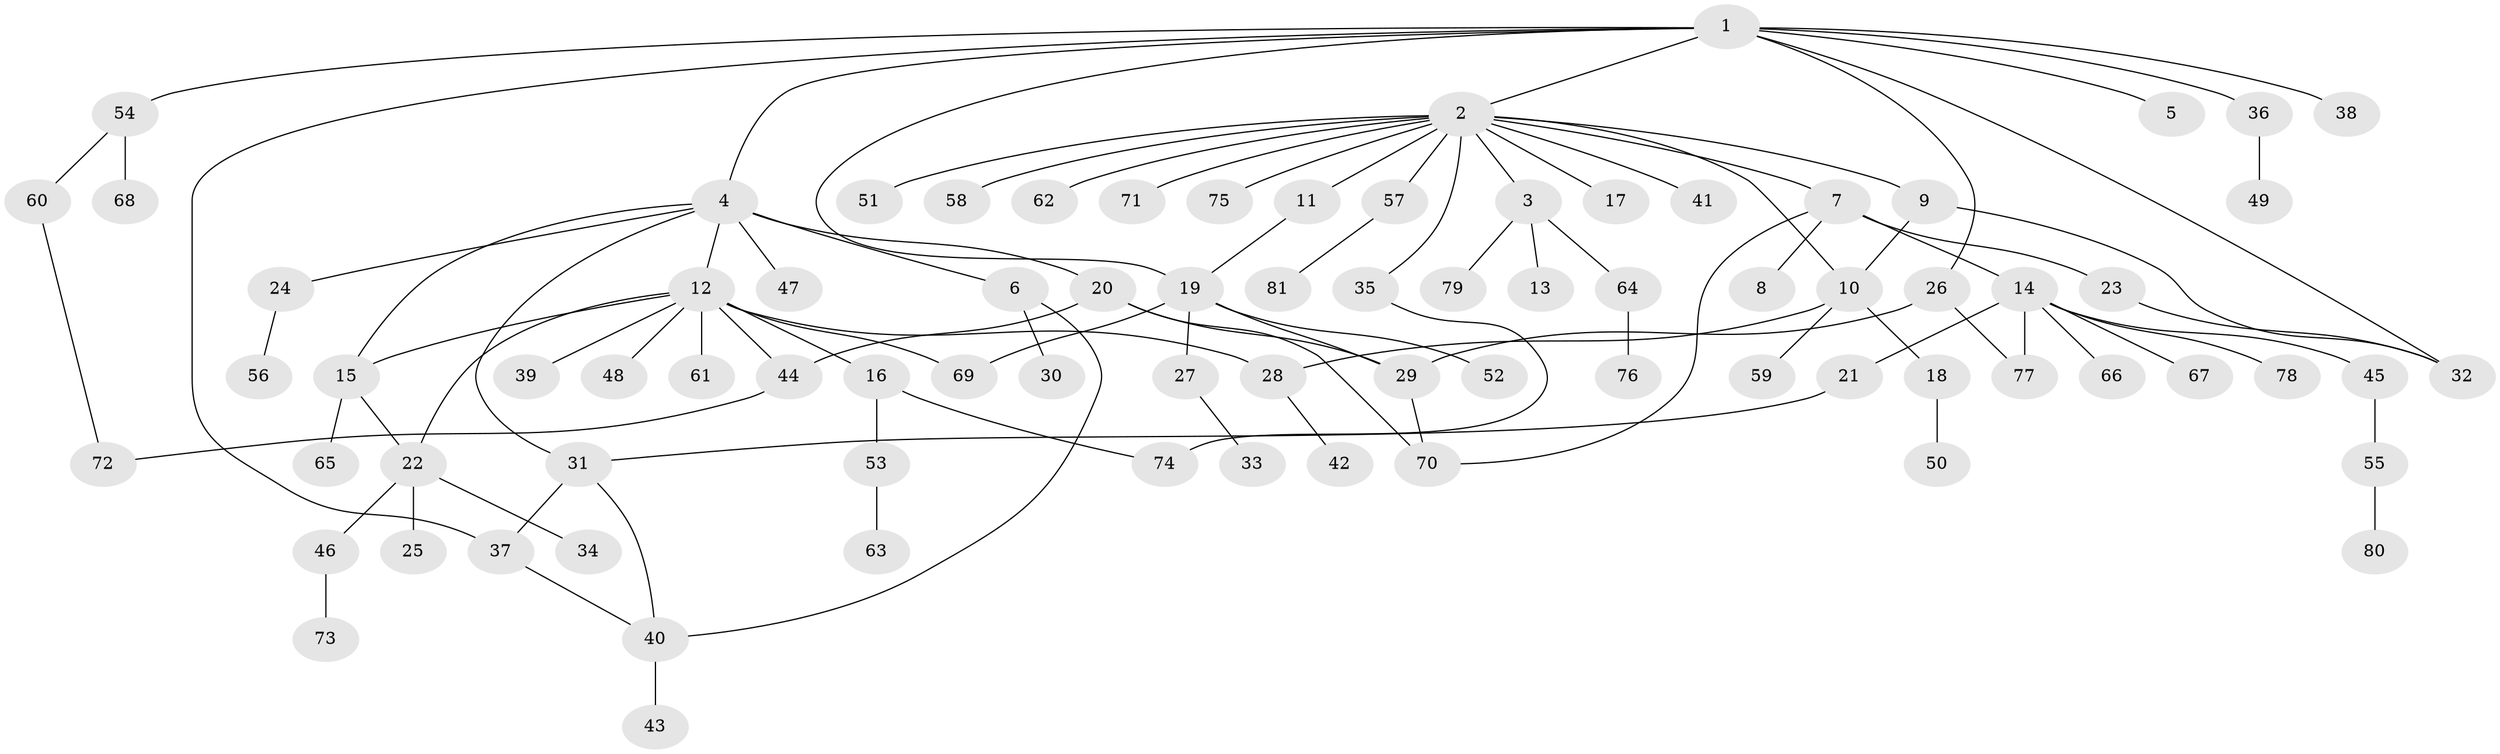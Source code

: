 // Generated by graph-tools (version 1.1) at 2025/47/03/09/25 04:47:22]
// undirected, 81 vertices, 100 edges
graph export_dot {
graph [start="1"]
  node [color=gray90,style=filled];
  1;
  2;
  3;
  4;
  5;
  6;
  7;
  8;
  9;
  10;
  11;
  12;
  13;
  14;
  15;
  16;
  17;
  18;
  19;
  20;
  21;
  22;
  23;
  24;
  25;
  26;
  27;
  28;
  29;
  30;
  31;
  32;
  33;
  34;
  35;
  36;
  37;
  38;
  39;
  40;
  41;
  42;
  43;
  44;
  45;
  46;
  47;
  48;
  49;
  50;
  51;
  52;
  53;
  54;
  55;
  56;
  57;
  58;
  59;
  60;
  61;
  62;
  63;
  64;
  65;
  66;
  67;
  68;
  69;
  70;
  71;
  72;
  73;
  74;
  75;
  76;
  77;
  78;
  79;
  80;
  81;
  1 -- 2;
  1 -- 4;
  1 -- 5;
  1 -- 19;
  1 -- 26;
  1 -- 32;
  1 -- 36;
  1 -- 37;
  1 -- 38;
  1 -- 54;
  2 -- 3;
  2 -- 7;
  2 -- 9;
  2 -- 10;
  2 -- 11;
  2 -- 17;
  2 -- 35;
  2 -- 41;
  2 -- 51;
  2 -- 57;
  2 -- 58;
  2 -- 62;
  2 -- 71;
  2 -- 75;
  3 -- 13;
  3 -- 64;
  3 -- 79;
  4 -- 6;
  4 -- 12;
  4 -- 15;
  4 -- 20;
  4 -- 24;
  4 -- 31;
  4 -- 47;
  6 -- 30;
  6 -- 40;
  7 -- 8;
  7 -- 14;
  7 -- 23;
  7 -- 70;
  9 -- 10;
  9 -- 32;
  10 -- 18;
  10 -- 28;
  10 -- 59;
  11 -- 19;
  12 -- 15;
  12 -- 16;
  12 -- 22;
  12 -- 28;
  12 -- 39;
  12 -- 44;
  12 -- 48;
  12 -- 61;
  12 -- 69;
  14 -- 21;
  14 -- 45;
  14 -- 66;
  14 -- 67;
  14 -- 77;
  14 -- 78;
  15 -- 22;
  15 -- 65;
  16 -- 53;
  16 -- 74;
  18 -- 50;
  19 -- 27;
  19 -- 29;
  19 -- 52;
  19 -- 69;
  20 -- 29;
  20 -- 44;
  20 -- 70;
  21 -- 31;
  22 -- 25;
  22 -- 34;
  22 -- 46;
  23 -- 32;
  24 -- 56;
  26 -- 29;
  26 -- 77;
  27 -- 33;
  28 -- 42;
  29 -- 70;
  31 -- 37;
  31 -- 40;
  35 -- 74;
  36 -- 49;
  37 -- 40;
  40 -- 43;
  44 -- 72;
  45 -- 55;
  46 -- 73;
  53 -- 63;
  54 -- 60;
  54 -- 68;
  55 -- 80;
  57 -- 81;
  60 -- 72;
  64 -- 76;
}
